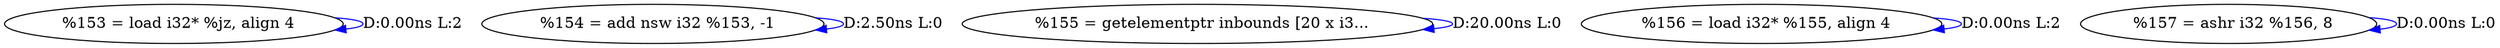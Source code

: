 digraph {
Node0x2d11860[label="  %153 = load i32* %jz, align 4"];
Node0x2d11860 -> Node0x2d11860[label="D:0.00ns L:2",color=blue];
Node0x2d11940[label="  %154 = add nsw i32 %153, -1"];
Node0x2d11940 -> Node0x2d11940[label="D:2.50ns L:0",color=blue];
Node0x2d11a20[label="  %155 = getelementptr inbounds [20 x i3..."];
Node0x2d11a20 -> Node0x2d11a20[label="D:20.00ns L:0",color=blue];
Node0x2d11b00[label="  %156 = load i32* %155, align 4"];
Node0x2d11b00 -> Node0x2d11b00[label="D:0.00ns L:2",color=blue];
Node0x2d11be0[label="  %157 = ashr i32 %156, 8"];
Node0x2d11be0 -> Node0x2d11be0[label="D:0.00ns L:0",color=blue];
}

